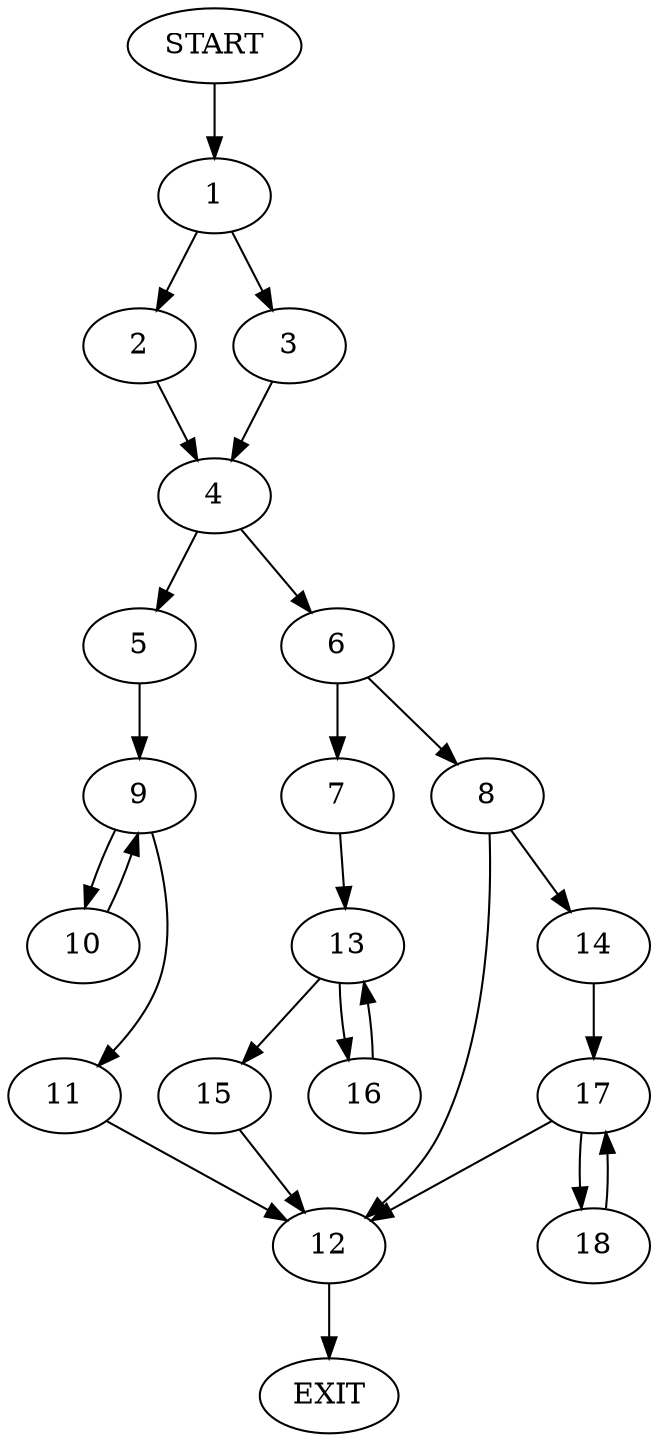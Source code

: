 digraph {
0 [label="START"]
19 [label="EXIT"]
0 -> 1
1 -> 2
1 -> 3
2 -> 4
3 -> 4
4 -> 5
4 -> 6
6 -> 7
6 -> 8
5 -> 9
9 -> 10
9 -> 11
11 -> 12
10 -> 9
12 -> 19
7 -> 13
8 -> 14
8 -> 12
13 -> 15
13 -> 16
16 -> 13
15 -> 12
14 -> 17
17 -> 18
17 -> 12
18 -> 17
}
